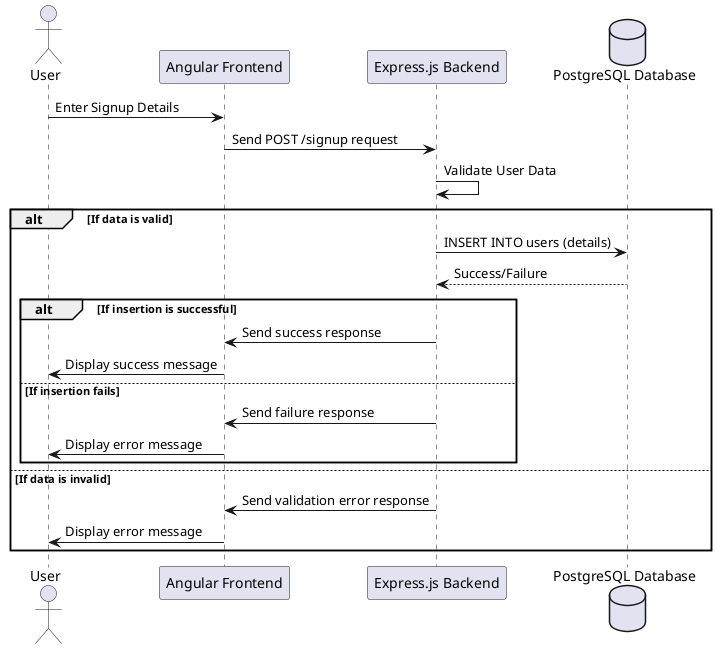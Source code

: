 @startuml

actor User
participant "Angular Frontend" as FE
participant "Express.js Backend" as BE
database "PostgreSQL Database" as DB

User -> FE: Enter Signup Details
FE -> BE: Send POST /signup request
BE -> BE: Validate User Data
alt If data is valid
    BE -> DB: INSERT INTO users (details)
    DB --> BE: Success/Failure
    alt If insertion is successful
        BE -> FE: Send success response
        FE -> User: Display success message
    else If insertion fails
        BE -> FE: Send failure response
        FE -> User: Display error message
    end
else If data is invalid
    BE -> FE: Send validation error response
    FE -> User: Display error message
end

@enduml
